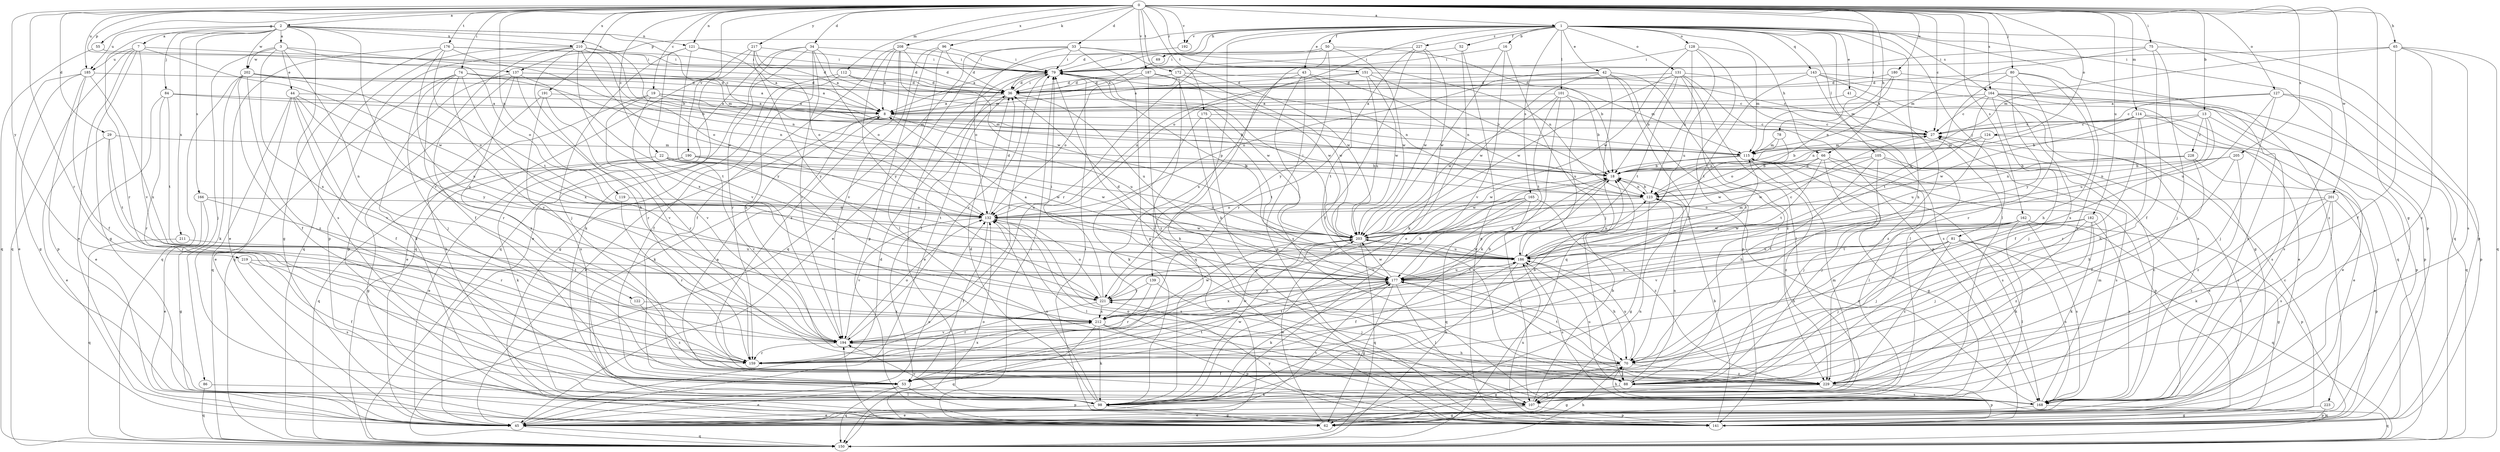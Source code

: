 strict digraph  {
0;
1;
2;
3;
7;
8;
13;
16;
18;
19;
22;
27;
29;
33;
34;
36;
41;
42;
43;
44;
45;
50;
52;
53;
55;
62;
65;
66;
69;
70;
74;
75;
78;
79;
80;
81;
84;
86;
88;
96;
98;
101;
105;
107;
112;
114;
115;
119;
121;
122;
123;
124;
127;
128;
131;
132;
137;
139;
141;
143;
150;
151;
159;
162;
164;
165;
166;
168;
172;
175;
176;
177;
180;
182;
185;
186;
187;
190;
191;
192;
194;
201;
202;
203;
205;
208;
210;
211;
212;
217;
219;
221;
223;
227;
228;
229;
0 -> 1  [label=a];
0 -> 2  [label=a];
0 -> 13  [label=b];
0 -> 19  [label=c];
0 -> 22  [label=c];
0 -> 27  [label=c];
0 -> 29  [label=d];
0 -> 33  [label=d];
0 -> 34  [label=d];
0 -> 55  [label=g];
0 -> 62  [label=g];
0 -> 65  [label=h];
0 -> 66  [label=h];
0 -> 74  [label=i];
0 -> 75  [label=i];
0 -> 78  [label=i];
0 -> 80  [label=j];
0 -> 96  [label=k];
0 -> 112  [label=m];
0 -> 114  [label=m];
0 -> 119  [label=n];
0 -> 121  [label=n];
0 -> 124  [label=o];
0 -> 127  [label=o];
0 -> 137  [label=p];
0 -> 151  [label=r];
0 -> 159  [label=r];
0 -> 162  [label=s];
0 -> 164  [label=s];
0 -> 172  [label=t];
0 -> 175  [label=t];
0 -> 176  [label=t];
0 -> 180  [label=u];
0 -> 182  [label=u];
0 -> 185  [label=u];
0 -> 187  [label=v];
0 -> 190  [label=v];
0 -> 191  [label=v];
0 -> 192  [label=v];
0 -> 201  [label=w];
0 -> 205  [label=x];
0 -> 208  [label=x];
0 -> 210  [label=x];
0 -> 217  [label=y];
0 -> 219  [label=y];
1 -> 16  [label=b];
1 -> 36  [label=d];
1 -> 41  [label=e];
1 -> 42  [label=e];
1 -> 43  [label=e];
1 -> 50  [label=f];
1 -> 52  [label=f];
1 -> 66  [label=h];
1 -> 69  [label=h];
1 -> 70  [label=h];
1 -> 81  [label=j];
1 -> 101  [label=l];
1 -> 105  [label=l];
1 -> 107  [label=l];
1 -> 128  [label=o];
1 -> 131  [label=o];
1 -> 132  [label=o];
1 -> 137  [label=p];
1 -> 139  [label=p];
1 -> 141  [label=p];
1 -> 143  [label=q];
1 -> 150  [label=q];
1 -> 159  [label=r];
1 -> 164  [label=s];
1 -> 165  [label=s];
1 -> 192  [label=v];
1 -> 223  [label=z];
1 -> 227  [label=z];
2 -> 3  [label=a];
2 -> 7  [label=a];
2 -> 18  [label=b];
2 -> 27  [label=c];
2 -> 84  [label=j];
2 -> 121  [label=n];
2 -> 159  [label=r];
2 -> 166  [label=s];
2 -> 168  [label=s];
2 -> 185  [label=u];
2 -> 194  [label=v];
2 -> 202  [label=w];
2 -> 210  [label=x];
2 -> 211  [label=x];
3 -> 18  [label=b];
3 -> 44  [label=e];
3 -> 86  [label=j];
3 -> 122  [label=n];
3 -> 132  [label=o];
3 -> 202  [label=w];
3 -> 212  [label=x];
7 -> 36  [label=d];
7 -> 45  [label=e];
7 -> 62  [label=g];
7 -> 150  [label=q];
7 -> 185  [label=u];
7 -> 194  [label=v];
7 -> 203  [label=w];
8 -> 27  [label=c];
8 -> 45  [label=e];
8 -> 98  [label=k];
8 -> 186  [label=u];
13 -> 18  [label=b];
13 -> 27  [label=c];
13 -> 168  [label=s];
13 -> 186  [label=u];
13 -> 212  [label=x];
13 -> 228  [label=z];
16 -> 79  [label=i];
16 -> 88  [label=j];
16 -> 194  [label=v];
16 -> 203  [label=w];
18 -> 123  [label=n];
18 -> 177  [label=t];
18 -> 203  [label=w];
19 -> 8  [label=a];
19 -> 18  [label=b];
19 -> 45  [label=e];
19 -> 115  [label=m];
19 -> 159  [label=r];
19 -> 194  [label=v];
22 -> 18  [label=b];
22 -> 62  [label=g];
22 -> 177  [label=t];
22 -> 194  [label=v];
22 -> 203  [label=w];
27 -> 115  [label=m];
29 -> 45  [label=e];
29 -> 115  [label=m];
29 -> 159  [label=r];
29 -> 177  [label=t];
33 -> 45  [label=e];
33 -> 79  [label=i];
33 -> 123  [label=n];
33 -> 132  [label=o];
33 -> 141  [label=p];
33 -> 150  [label=q];
33 -> 203  [label=w];
34 -> 45  [label=e];
34 -> 70  [label=h];
34 -> 79  [label=i];
34 -> 115  [label=m];
34 -> 132  [label=o];
34 -> 150  [label=q];
34 -> 159  [label=r];
34 -> 194  [label=v];
36 -> 8  [label=a];
36 -> 45  [label=e];
36 -> 79  [label=i];
36 -> 186  [label=u];
41 -> 8  [label=a];
41 -> 229  [label=z];
42 -> 36  [label=d];
42 -> 70  [label=h];
42 -> 132  [label=o];
42 -> 141  [label=p];
42 -> 150  [label=q];
42 -> 203  [label=w];
42 -> 229  [label=z];
43 -> 36  [label=d];
43 -> 98  [label=k];
43 -> 123  [label=n];
43 -> 141  [label=p];
43 -> 168  [label=s];
43 -> 177  [label=t];
44 -> 8  [label=a];
44 -> 45  [label=e];
44 -> 53  [label=f];
44 -> 150  [label=q];
44 -> 186  [label=u];
44 -> 194  [label=v];
44 -> 221  [label=y];
45 -> 27  [label=c];
45 -> 36  [label=d];
45 -> 132  [label=o];
45 -> 150  [label=q];
45 -> 177  [label=t];
50 -> 8  [label=a];
50 -> 18  [label=b];
50 -> 79  [label=i];
50 -> 203  [label=w];
50 -> 212  [label=x];
50 -> 221  [label=y];
52 -> 45  [label=e];
52 -> 79  [label=i];
52 -> 141  [label=p];
53 -> 45  [label=e];
53 -> 141  [label=p];
53 -> 150  [label=q];
53 -> 177  [label=t];
55 -> 79  [label=i];
55 -> 150  [label=q];
62 -> 79  [label=i];
62 -> 123  [label=n];
62 -> 132  [label=o];
62 -> 194  [label=v];
62 -> 203  [label=w];
65 -> 53  [label=f];
65 -> 79  [label=i];
65 -> 115  [label=m];
65 -> 150  [label=q];
65 -> 168  [label=s];
65 -> 229  [label=z];
66 -> 18  [label=b];
66 -> 88  [label=j];
66 -> 107  [label=l];
66 -> 141  [label=p];
66 -> 177  [label=t];
66 -> 203  [label=w];
69 -> 8  [label=a];
70 -> 53  [label=f];
70 -> 62  [label=g];
70 -> 88  [label=j];
70 -> 177  [label=t];
70 -> 186  [label=u];
70 -> 229  [label=z];
74 -> 8  [label=a];
74 -> 36  [label=d];
74 -> 88  [label=j];
74 -> 123  [label=n];
74 -> 150  [label=q];
74 -> 159  [label=r];
74 -> 194  [label=v];
74 -> 212  [label=x];
75 -> 53  [label=f];
75 -> 79  [label=i];
75 -> 88  [label=j];
75 -> 115  [label=m];
75 -> 141  [label=p];
78 -> 115  [label=m];
78 -> 123  [label=n];
78 -> 132  [label=o];
79 -> 36  [label=d];
79 -> 53  [label=f];
79 -> 123  [label=n];
79 -> 194  [label=v];
79 -> 203  [label=w];
80 -> 36  [label=d];
80 -> 70  [label=h];
80 -> 159  [label=r];
80 -> 186  [label=u];
80 -> 221  [label=y];
80 -> 229  [label=z];
81 -> 70  [label=h];
81 -> 88  [label=j];
81 -> 107  [label=l];
81 -> 150  [label=q];
81 -> 168  [label=s];
81 -> 186  [label=u];
81 -> 229  [label=z];
84 -> 8  [label=a];
84 -> 45  [label=e];
84 -> 115  [label=m];
84 -> 159  [label=r];
84 -> 177  [label=t];
86 -> 107  [label=l];
86 -> 150  [label=q];
88 -> 79  [label=i];
88 -> 107  [label=l];
88 -> 123  [label=n];
88 -> 168  [label=s];
88 -> 186  [label=u];
96 -> 36  [label=d];
96 -> 79  [label=i];
96 -> 107  [label=l];
96 -> 141  [label=p];
96 -> 194  [label=v];
98 -> 36  [label=d];
98 -> 45  [label=e];
98 -> 62  [label=g];
98 -> 79  [label=i];
98 -> 115  [label=m];
98 -> 132  [label=o];
98 -> 194  [label=v];
98 -> 203  [label=w];
101 -> 8  [label=a];
101 -> 18  [label=b];
101 -> 98  [label=k];
101 -> 177  [label=t];
101 -> 186  [label=u];
101 -> 203  [label=w];
105 -> 18  [label=b];
105 -> 45  [label=e];
105 -> 70  [label=h];
105 -> 88  [label=j];
105 -> 168  [label=s];
105 -> 203  [label=w];
107 -> 18  [label=b];
107 -> 45  [label=e];
107 -> 62  [label=g];
107 -> 132  [label=o];
107 -> 141  [label=p];
112 -> 27  [label=c];
112 -> 36  [label=d];
112 -> 53  [label=f];
112 -> 62  [label=g];
114 -> 27  [label=c];
114 -> 45  [label=e];
114 -> 70  [label=h];
114 -> 123  [label=n];
114 -> 141  [label=p];
114 -> 159  [label=r];
114 -> 203  [label=w];
115 -> 18  [label=b];
115 -> 62  [label=g];
115 -> 168  [label=s];
115 -> 203  [label=w];
115 -> 229  [label=z];
119 -> 132  [label=o];
119 -> 159  [label=r];
121 -> 8  [label=a];
121 -> 79  [label=i];
121 -> 88  [label=j];
121 -> 194  [label=v];
121 -> 221  [label=y];
122 -> 212  [label=x];
122 -> 229  [label=z];
123 -> 18  [label=b];
123 -> 62  [label=g];
123 -> 132  [label=o];
124 -> 18  [label=b];
124 -> 45  [label=e];
124 -> 115  [label=m];
124 -> 186  [label=u];
127 -> 8  [label=a];
127 -> 27  [label=c];
127 -> 88  [label=j];
127 -> 141  [label=p];
127 -> 168  [label=s];
127 -> 186  [label=u];
128 -> 79  [label=i];
128 -> 115  [label=m];
128 -> 123  [label=n];
128 -> 159  [label=r];
128 -> 186  [label=u];
128 -> 203  [label=w];
131 -> 18  [label=b];
131 -> 36  [label=d];
131 -> 88  [label=j];
131 -> 107  [label=l];
131 -> 141  [label=p];
131 -> 168  [label=s];
131 -> 177  [label=t];
131 -> 203  [label=w];
132 -> 36  [label=d];
132 -> 53  [label=f];
132 -> 107  [label=l];
132 -> 168  [label=s];
132 -> 194  [label=v];
132 -> 203  [label=w];
137 -> 36  [label=d];
137 -> 98  [label=k];
137 -> 141  [label=p];
137 -> 159  [label=r];
137 -> 177  [label=t];
137 -> 229  [label=z];
139 -> 88  [label=j];
139 -> 159  [label=r];
139 -> 221  [label=y];
141 -> 18  [label=b];
141 -> 27  [label=c];
141 -> 79  [label=i];
141 -> 186  [label=u];
141 -> 221  [label=y];
143 -> 36  [label=d];
143 -> 62  [label=g];
143 -> 107  [label=l];
143 -> 150  [label=q];
143 -> 168  [label=s];
143 -> 177  [label=t];
150 -> 70  [label=h];
151 -> 18  [label=b];
151 -> 27  [label=c];
151 -> 36  [label=d];
151 -> 132  [label=o];
151 -> 186  [label=u];
151 -> 203  [label=w];
159 -> 18  [label=b];
159 -> 203  [label=w];
159 -> 212  [label=x];
162 -> 62  [label=g];
162 -> 88  [label=j];
162 -> 98  [label=k];
162 -> 141  [label=p];
162 -> 168  [label=s];
162 -> 177  [label=t];
162 -> 203  [label=w];
162 -> 212  [label=x];
164 -> 8  [label=a];
164 -> 27  [label=c];
164 -> 45  [label=e];
164 -> 53  [label=f];
164 -> 88  [label=j];
164 -> 141  [label=p];
164 -> 150  [label=q];
164 -> 177  [label=t];
165 -> 107  [label=l];
165 -> 132  [label=o];
165 -> 150  [label=q];
165 -> 194  [label=v];
165 -> 221  [label=y];
165 -> 229  [label=z];
166 -> 45  [label=e];
166 -> 62  [label=g];
166 -> 132  [label=o];
166 -> 159  [label=r];
168 -> 8  [label=a];
168 -> 27  [label=c];
168 -> 45  [label=e];
168 -> 70  [label=h];
168 -> 115  [label=m];
168 -> 123  [label=n];
168 -> 150  [label=q];
172 -> 8  [label=a];
172 -> 36  [label=d];
172 -> 115  [label=m];
172 -> 150  [label=q];
172 -> 203  [label=w];
175 -> 27  [label=c];
175 -> 98  [label=k];
175 -> 141  [label=p];
175 -> 177  [label=t];
176 -> 36  [label=d];
176 -> 45  [label=e];
176 -> 62  [label=g];
176 -> 79  [label=i];
176 -> 115  [label=m];
176 -> 177  [label=t];
176 -> 212  [label=x];
177 -> 8  [label=a];
177 -> 18  [label=b];
177 -> 36  [label=d];
177 -> 62  [label=g];
177 -> 98  [label=k];
177 -> 107  [label=l];
177 -> 186  [label=u];
177 -> 203  [label=w];
177 -> 212  [label=x];
177 -> 221  [label=y];
180 -> 36  [label=d];
180 -> 115  [label=m];
180 -> 123  [label=n];
180 -> 168  [label=s];
182 -> 88  [label=j];
182 -> 98  [label=k];
182 -> 168  [label=s];
182 -> 177  [label=t];
182 -> 194  [label=v];
182 -> 203  [label=w];
182 -> 229  [label=z];
185 -> 36  [label=d];
185 -> 45  [label=e];
185 -> 53  [label=f];
185 -> 62  [label=g];
185 -> 141  [label=p];
185 -> 212  [label=x];
186 -> 27  [label=c];
186 -> 53  [label=f];
186 -> 70  [label=h];
186 -> 79  [label=i];
186 -> 98  [label=k];
186 -> 115  [label=m];
186 -> 123  [label=n];
186 -> 168  [label=s];
186 -> 177  [label=t];
186 -> 203  [label=w];
187 -> 36  [label=d];
187 -> 70  [label=h];
187 -> 132  [label=o];
187 -> 203  [label=w];
187 -> 229  [label=z];
190 -> 18  [label=b];
190 -> 45  [label=e];
190 -> 98  [label=k];
190 -> 150  [label=q];
190 -> 186  [label=u];
190 -> 203  [label=w];
191 -> 8  [label=a];
191 -> 98  [label=k];
191 -> 168  [label=s];
191 -> 194  [label=v];
192 -> 79  [label=i];
194 -> 70  [label=h];
194 -> 79  [label=i];
194 -> 132  [label=o];
194 -> 159  [label=r];
194 -> 177  [label=t];
201 -> 98  [label=k];
201 -> 107  [label=l];
201 -> 132  [label=o];
201 -> 141  [label=p];
201 -> 168  [label=s];
201 -> 229  [label=z];
202 -> 8  [label=a];
202 -> 36  [label=d];
202 -> 53  [label=f];
202 -> 98  [label=k];
202 -> 132  [label=o];
202 -> 150  [label=q];
202 -> 229  [label=z];
203 -> 79  [label=i];
203 -> 88  [label=j];
203 -> 150  [label=q];
203 -> 186  [label=u];
205 -> 18  [label=b];
205 -> 70  [label=h];
205 -> 123  [label=n];
205 -> 229  [label=z];
208 -> 8  [label=a];
208 -> 36  [label=d];
208 -> 53  [label=f];
208 -> 79  [label=i];
208 -> 203  [label=w];
208 -> 221  [label=y];
208 -> 229  [label=z];
210 -> 53  [label=f];
210 -> 70  [label=h];
210 -> 79  [label=i];
210 -> 123  [label=n];
210 -> 132  [label=o];
210 -> 141  [label=p];
210 -> 150  [label=q];
210 -> 203  [label=w];
210 -> 212  [label=x];
211 -> 150  [label=q];
211 -> 186  [label=u];
212 -> 18  [label=b];
212 -> 88  [label=j];
212 -> 98  [label=k];
212 -> 141  [label=p];
212 -> 150  [label=q];
212 -> 194  [label=v];
212 -> 203  [label=w];
217 -> 8  [label=a];
217 -> 79  [label=i];
217 -> 98  [label=k];
217 -> 132  [label=o];
217 -> 150  [label=q];
217 -> 221  [label=y];
219 -> 53  [label=f];
219 -> 168  [label=s];
219 -> 177  [label=t];
221 -> 18  [label=b];
221 -> 79  [label=i];
221 -> 132  [label=o];
221 -> 159  [label=r];
221 -> 212  [label=x];
223 -> 62  [label=g];
223 -> 141  [label=p];
227 -> 53  [label=f];
227 -> 79  [label=i];
227 -> 98  [label=k];
227 -> 159  [label=r];
227 -> 203  [label=w];
228 -> 18  [label=b];
228 -> 45  [label=e];
228 -> 53  [label=f];
228 -> 123  [label=n];
229 -> 62  [label=g];
229 -> 98  [label=k];
229 -> 141  [label=p];
229 -> 150  [label=q];
229 -> 177  [label=t];
}
